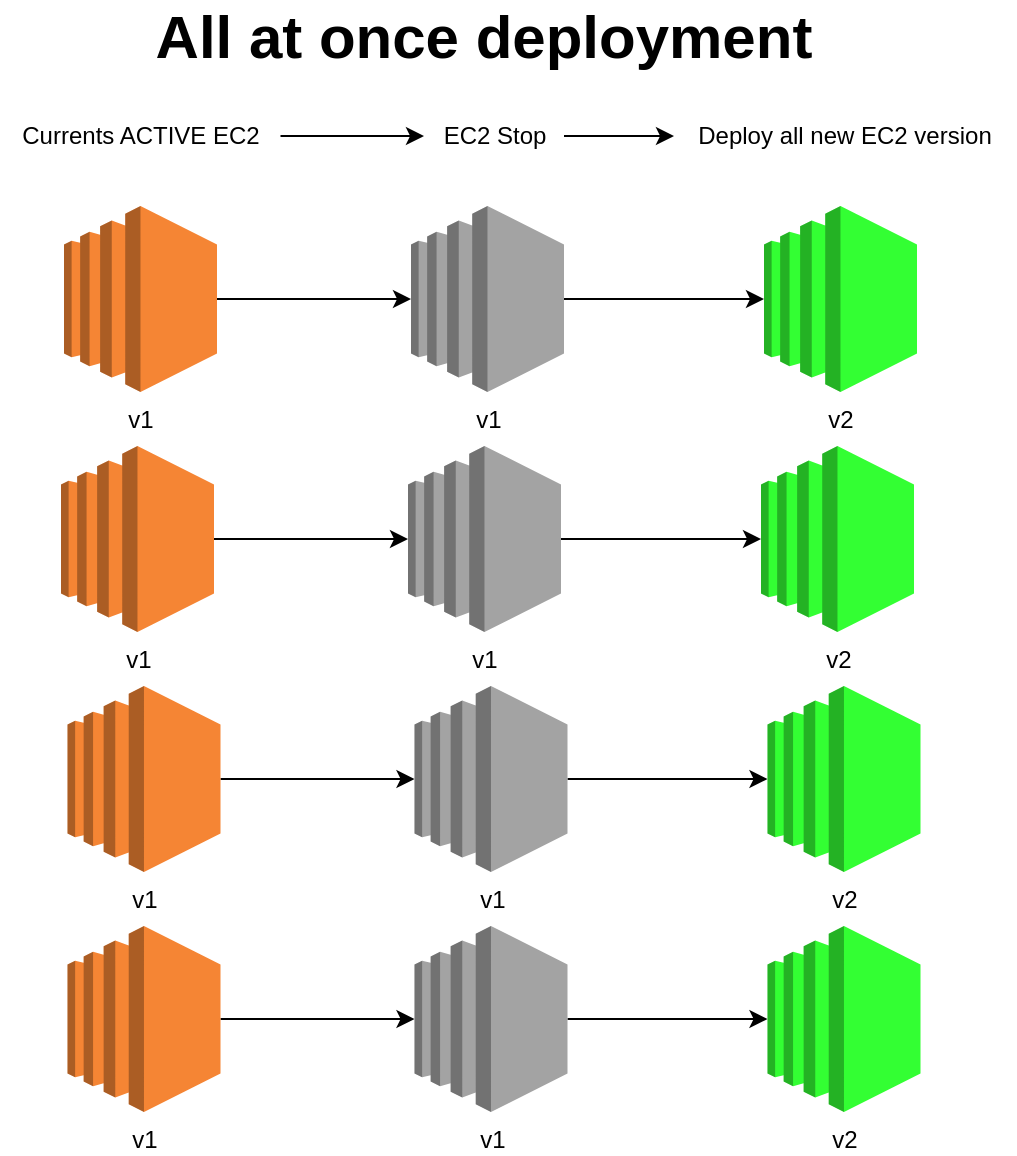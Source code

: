 <mxfile version="21.1.2" type="device">
  <diagram name="Page-1" id="Rck_diRTb7xteAQt73CQ">
    <mxGraphModel dx="1171" dy="859" grid="1" gridSize="10" guides="1" tooltips="1" connect="1" arrows="1" fold="1" page="1" pageScale="1" pageWidth="850" pageHeight="1100" math="0" shadow="0">
      <root>
        <mxCell id="0" />
        <mxCell id="1" parent="0" />
        <mxCell id="HZa0m9FP3mSwSl7YWpL0-22" style="edgeStyle=orthogonalEdgeStyle;rounded=0;orthogonalLoop=1;jettySize=auto;html=1;entryX=0;entryY=0.5;entryDx=0;entryDy=0;entryPerimeter=0;" parent="1" source="HZa0m9FP3mSwSl7YWpL0-17" target="HZa0m9FP3mSwSl7YWpL0-20" edge="1">
          <mxGeometry relative="1" as="geometry" />
        </mxCell>
        <mxCell id="HZa0m9FP3mSwSl7YWpL0-17" value="v1" style="outlineConnect=0;dashed=0;verticalLabelPosition=bottom;verticalAlign=top;align=center;html=1;shape=mxgraph.aws3.ec2;fillColor=#F58534;gradientColor=none;" parent="1" vertex="1">
          <mxGeometry x="300" y="320" width="76.5" height="93" as="geometry" />
        </mxCell>
        <mxCell id="HZa0m9FP3mSwSl7YWpL0-23" value="" style="edgeStyle=orthogonalEdgeStyle;rounded=0;orthogonalLoop=1;jettySize=auto;html=1;" parent="1" source="HZa0m9FP3mSwSl7YWpL0-19" target="HZa0m9FP3mSwSl7YWpL0-21" edge="1">
          <mxGeometry relative="1" as="geometry" />
        </mxCell>
        <mxCell id="HZa0m9FP3mSwSl7YWpL0-19" value="Currents ACTIVE EC2" style="text;html=1;align=center;verticalAlign=middle;resizable=0;points=[];autosize=1;strokeColor=none;fillColor=none;" parent="1" vertex="1">
          <mxGeometry x="268.25" y="270" width="140" height="30" as="geometry" />
        </mxCell>
        <mxCell id="HZa0m9FP3mSwSl7YWpL0-25" style="edgeStyle=orthogonalEdgeStyle;rounded=0;orthogonalLoop=1;jettySize=auto;html=1;" parent="1" source="HZa0m9FP3mSwSl7YWpL0-20" target="HZa0m9FP3mSwSl7YWpL0-24" edge="1">
          <mxGeometry relative="1" as="geometry" />
        </mxCell>
        <mxCell id="HZa0m9FP3mSwSl7YWpL0-20" value="v1" style="outlineConnect=0;dashed=0;verticalLabelPosition=bottom;verticalAlign=top;align=center;html=1;shape=mxgraph.aws3.ec2;fillColor=#a3a3a3;gradientColor=none;" parent="1" vertex="1">
          <mxGeometry x="473.5" y="320" width="76.5" height="93" as="geometry" />
        </mxCell>
        <mxCell id="HZa0m9FP3mSwSl7YWpL0-27" style="edgeStyle=orthogonalEdgeStyle;rounded=0;orthogonalLoop=1;jettySize=auto;html=1;" parent="1" source="HZa0m9FP3mSwSl7YWpL0-21" target="HZa0m9FP3mSwSl7YWpL0-26" edge="1">
          <mxGeometry relative="1" as="geometry" />
        </mxCell>
        <mxCell id="HZa0m9FP3mSwSl7YWpL0-21" value="EC2 Stop" style="text;html=1;align=center;verticalAlign=middle;resizable=0;points=[];autosize=1;strokeColor=none;fillColor=none;" parent="1" vertex="1">
          <mxGeometry x="480" y="270" width="70" height="30" as="geometry" />
        </mxCell>
        <mxCell id="HZa0m9FP3mSwSl7YWpL0-24" value="v2" style="outlineConnect=0;dashed=0;verticalLabelPosition=bottom;verticalAlign=top;align=center;html=1;shape=mxgraph.aws3.ec2;fillColor=#33FF33;gradientColor=none;" parent="1" vertex="1">
          <mxGeometry x="650" y="320" width="76.5" height="93" as="geometry" />
        </mxCell>
        <mxCell id="HZa0m9FP3mSwSl7YWpL0-26" value="Deploy all new EC2 version" style="text;html=1;align=center;verticalAlign=middle;resizable=0;points=[];autosize=1;strokeColor=none;fillColor=none;" parent="1" vertex="1">
          <mxGeometry x="605" y="270" width="170" height="30" as="geometry" />
        </mxCell>
        <mxCell id="HZa0m9FP3mSwSl7YWpL0-28" style="edgeStyle=orthogonalEdgeStyle;rounded=0;orthogonalLoop=1;jettySize=auto;html=1;entryX=0;entryY=0.5;entryDx=0;entryDy=0;entryPerimeter=0;" parent="1" source="HZa0m9FP3mSwSl7YWpL0-29" target="HZa0m9FP3mSwSl7YWpL0-31" edge="1">
          <mxGeometry relative="1" as="geometry" />
        </mxCell>
        <mxCell id="HZa0m9FP3mSwSl7YWpL0-29" value="v1" style="outlineConnect=0;dashed=0;verticalLabelPosition=bottom;verticalAlign=top;align=center;html=1;shape=mxgraph.aws3.ec2;fillColor=#F58534;gradientColor=none;" parent="1" vertex="1">
          <mxGeometry x="298.5" y="440" width="76.5" height="93" as="geometry" />
        </mxCell>
        <mxCell id="HZa0m9FP3mSwSl7YWpL0-30" style="edgeStyle=orthogonalEdgeStyle;rounded=0;orthogonalLoop=1;jettySize=auto;html=1;" parent="1" source="HZa0m9FP3mSwSl7YWpL0-31" target="HZa0m9FP3mSwSl7YWpL0-32" edge="1">
          <mxGeometry relative="1" as="geometry" />
        </mxCell>
        <mxCell id="HZa0m9FP3mSwSl7YWpL0-31" value="v1" style="outlineConnect=0;dashed=0;verticalLabelPosition=bottom;verticalAlign=top;align=center;html=1;shape=mxgraph.aws3.ec2;fillColor=#a3a3a3;gradientColor=none;" parent="1" vertex="1">
          <mxGeometry x="472" y="440" width="76.5" height="93" as="geometry" />
        </mxCell>
        <mxCell id="HZa0m9FP3mSwSl7YWpL0-32" value="v2" style="outlineConnect=0;dashed=0;verticalLabelPosition=bottom;verticalAlign=top;align=center;html=1;shape=mxgraph.aws3.ec2;fillColor=#33FF33;gradientColor=none;" parent="1" vertex="1">
          <mxGeometry x="648.5" y="440" width="76.5" height="93" as="geometry" />
        </mxCell>
        <mxCell id="HZa0m9FP3mSwSl7YWpL0-33" style="edgeStyle=orthogonalEdgeStyle;rounded=0;orthogonalLoop=1;jettySize=auto;html=1;entryX=0;entryY=0.5;entryDx=0;entryDy=0;entryPerimeter=0;" parent="1" source="HZa0m9FP3mSwSl7YWpL0-34" target="HZa0m9FP3mSwSl7YWpL0-36" edge="1">
          <mxGeometry relative="1" as="geometry" />
        </mxCell>
        <mxCell id="HZa0m9FP3mSwSl7YWpL0-34" value="v1" style="outlineConnect=0;dashed=0;verticalLabelPosition=bottom;verticalAlign=top;align=center;html=1;shape=mxgraph.aws3.ec2;fillColor=#F58534;gradientColor=none;" parent="1" vertex="1">
          <mxGeometry x="301.75" y="560" width="76.5" height="93" as="geometry" />
        </mxCell>
        <mxCell id="HZa0m9FP3mSwSl7YWpL0-35" style="edgeStyle=orthogonalEdgeStyle;rounded=0;orthogonalLoop=1;jettySize=auto;html=1;" parent="1" source="HZa0m9FP3mSwSl7YWpL0-36" target="HZa0m9FP3mSwSl7YWpL0-37" edge="1">
          <mxGeometry relative="1" as="geometry" />
        </mxCell>
        <mxCell id="HZa0m9FP3mSwSl7YWpL0-36" value="v1" style="outlineConnect=0;dashed=0;verticalLabelPosition=bottom;verticalAlign=top;align=center;html=1;shape=mxgraph.aws3.ec2;fillColor=#a3a3a3;gradientColor=none;" parent="1" vertex="1">
          <mxGeometry x="475.25" y="560" width="76.5" height="93" as="geometry" />
        </mxCell>
        <mxCell id="HZa0m9FP3mSwSl7YWpL0-37" value="v2" style="outlineConnect=0;dashed=0;verticalLabelPosition=bottom;verticalAlign=top;align=center;html=1;shape=mxgraph.aws3.ec2;fillColor=#33FF33;gradientColor=none;" parent="1" vertex="1">
          <mxGeometry x="651.75" y="560" width="76.5" height="93" as="geometry" />
        </mxCell>
        <mxCell id="HZa0m9FP3mSwSl7YWpL0-38" style="edgeStyle=orthogonalEdgeStyle;rounded=0;orthogonalLoop=1;jettySize=auto;html=1;entryX=0;entryY=0.5;entryDx=0;entryDy=0;entryPerimeter=0;" parent="1" source="HZa0m9FP3mSwSl7YWpL0-39" target="HZa0m9FP3mSwSl7YWpL0-41" edge="1">
          <mxGeometry relative="1" as="geometry" />
        </mxCell>
        <mxCell id="HZa0m9FP3mSwSl7YWpL0-39" value="v1" style="outlineConnect=0;dashed=0;verticalLabelPosition=bottom;verticalAlign=top;align=center;html=1;shape=mxgraph.aws3.ec2;fillColor=#F58534;gradientColor=none;" parent="1" vertex="1">
          <mxGeometry x="301.75" y="680" width="76.5" height="93" as="geometry" />
        </mxCell>
        <mxCell id="HZa0m9FP3mSwSl7YWpL0-40" style="edgeStyle=orthogonalEdgeStyle;rounded=0;orthogonalLoop=1;jettySize=auto;html=1;" parent="1" source="HZa0m9FP3mSwSl7YWpL0-41" target="HZa0m9FP3mSwSl7YWpL0-42" edge="1">
          <mxGeometry relative="1" as="geometry" />
        </mxCell>
        <mxCell id="HZa0m9FP3mSwSl7YWpL0-41" value="v1" style="outlineConnect=0;dashed=0;verticalLabelPosition=bottom;verticalAlign=top;align=center;html=1;shape=mxgraph.aws3.ec2;fillColor=#a3a3a3;gradientColor=none;" parent="1" vertex="1">
          <mxGeometry x="475.25" y="680" width="76.5" height="93" as="geometry" />
        </mxCell>
        <mxCell id="HZa0m9FP3mSwSl7YWpL0-42" value="v2" style="outlineConnect=0;dashed=0;verticalLabelPosition=bottom;verticalAlign=top;align=center;html=1;shape=mxgraph.aws3.ec2;fillColor=#33FF33;gradientColor=none;" parent="1" vertex="1">
          <mxGeometry x="651.75" y="680" width="76.5" height="93" as="geometry" />
        </mxCell>
        <mxCell id="HZa0m9FP3mSwSl7YWpL0-43" value="All at once deployment" style="text;html=1;strokeColor=none;fillColor=none;align=center;verticalAlign=middle;whiteSpace=wrap;rounded=0;fontSize=30;fontStyle=1" parent="1" vertex="1">
          <mxGeometry x="280" y="220" width="460" height="30" as="geometry" />
        </mxCell>
      </root>
    </mxGraphModel>
  </diagram>
</mxfile>
